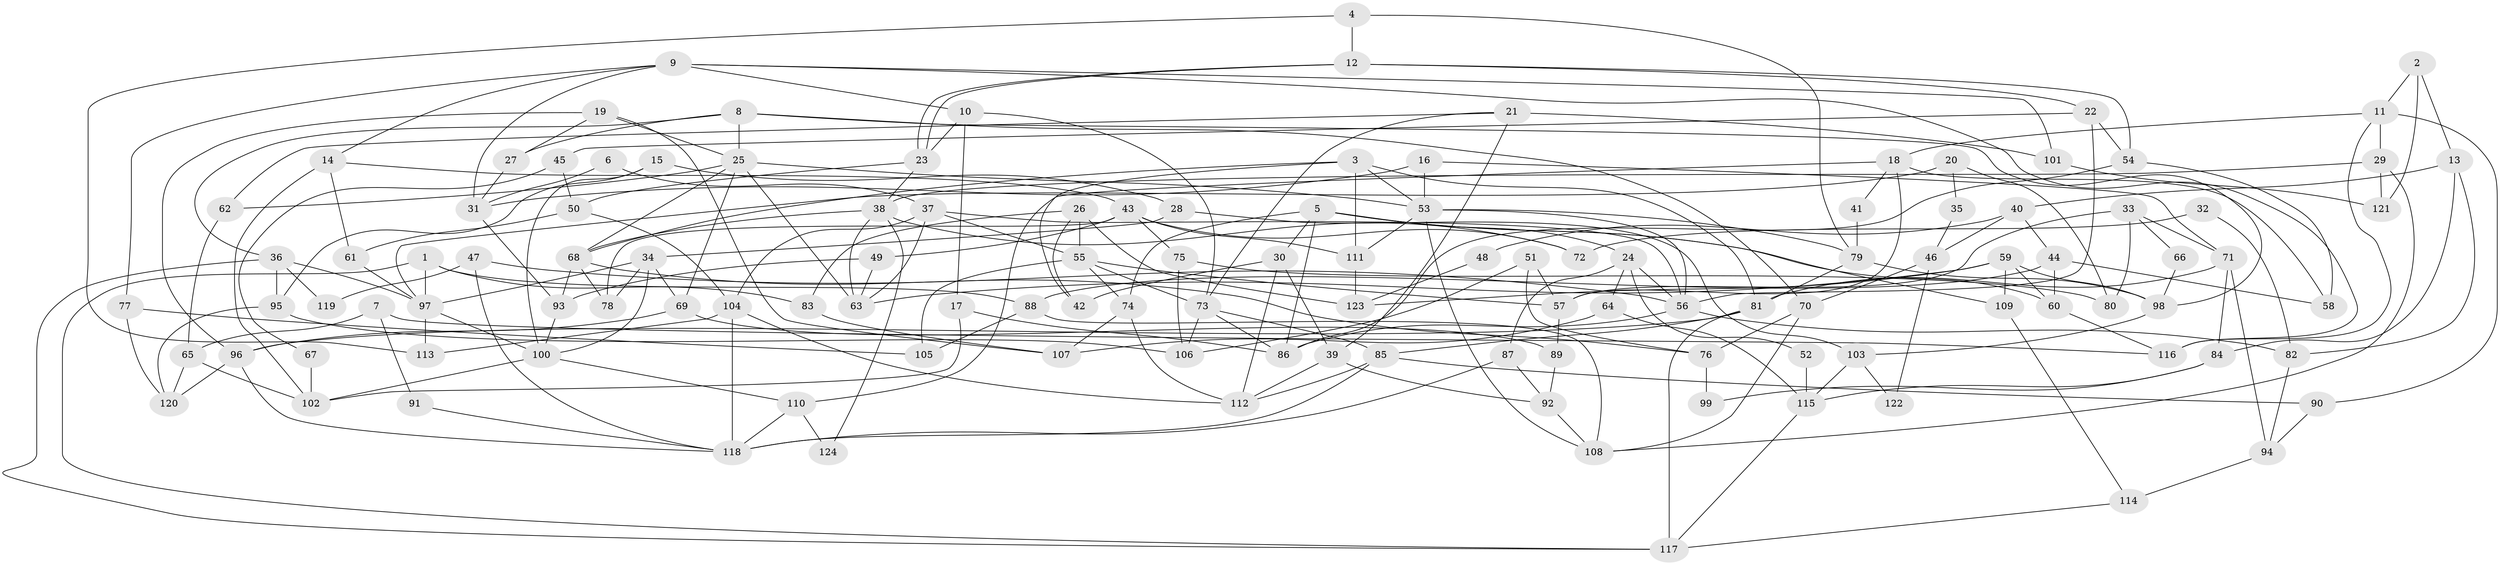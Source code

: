 // Generated by graph-tools (version 1.1) at 2025/02/03/09/25 03:02:08]
// undirected, 124 vertices, 248 edges
graph export_dot {
graph [start="1"]
  node [color=gray90,style=filled];
  1;
  2;
  3;
  4;
  5;
  6;
  7;
  8;
  9;
  10;
  11;
  12;
  13;
  14;
  15;
  16;
  17;
  18;
  19;
  20;
  21;
  22;
  23;
  24;
  25;
  26;
  27;
  28;
  29;
  30;
  31;
  32;
  33;
  34;
  35;
  36;
  37;
  38;
  39;
  40;
  41;
  42;
  43;
  44;
  45;
  46;
  47;
  48;
  49;
  50;
  51;
  52;
  53;
  54;
  55;
  56;
  57;
  58;
  59;
  60;
  61;
  62;
  63;
  64;
  65;
  66;
  67;
  68;
  69;
  70;
  71;
  72;
  73;
  74;
  75;
  76;
  77;
  78;
  79;
  80;
  81;
  82;
  83;
  84;
  85;
  86;
  87;
  88;
  89;
  90;
  91;
  92;
  93;
  94;
  95;
  96;
  97;
  98;
  99;
  100;
  101;
  102;
  103;
  104;
  105;
  106;
  107;
  108;
  109;
  110;
  111;
  112;
  113;
  114;
  115;
  116;
  117;
  118;
  119;
  120;
  121;
  122;
  123;
  124;
  1 -- 97;
  1 -- 83;
  1 -- 88;
  1 -- 117;
  2 -- 11;
  2 -- 121;
  2 -- 13;
  3 -- 81;
  3 -- 68;
  3 -- 42;
  3 -- 53;
  3 -- 111;
  4 -- 79;
  4 -- 113;
  4 -- 12;
  5 -- 74;
  5 -- 86;
  5 -- 24;
  5 -- 30;
  5 -- 60;
  5 -- 109;
  6 -- 37;
  6 -- 31;
  7 -- 116;
  7 -- 65;
  7 -- 91;
  8 -- 98;
  8 -- 36;
  8 -- 25;
  8 -- 27;
  8 -- 70;
  9 -- 14;
  9 -- 10;
  9 -- 31;
  9 -- 77;
  9 -- 101;
  9 -- 116;
  10 -- 73;
  10 -- 17;
  10 -- 23;
  11 -- 116;
  11 -- 29;
  11 -- 18;
  11 -- 90;
  12 -- 23;
  12 -- 23;
  12 -- 22;
  12 -- 54;
  13 -- 82;
  13 -- 40;
  13 -- 84;
  14 -- 61;
  14 -- 43;
  14 -- 102;
  15 -- 100;
  15 -- 95;
  15 -- 28;
  16 -- 53;
  16 -- 31;
  16 -- 71;
  17 -- 86;
  17 -- 102;
  18 -- 110;
  18 -- 41;
  18 -- 57;
  18 -- 58;
  19 -- 107;
  19 -- 25;
  19 -- 27;
  19 -- 96;
  20 -- 97;
  20 -- 80;
  20 -- 35;
  21 -- 73;
  21 -- 39;
  21 -- 62;
  21 -- 101;
  22 -- 54;
  22 -- 45;
  22 -- 56;
  23 -- 38;
  23 -- 50;
  24 -- 56;
  24 -- 52;
  24 -- 64;
  24 -- 87;
  25 -- 69;
  25 -- 53;
  25 -- 62;
  25 -- 63;
  25 -- 68;
  26 -- 55;
  26 -- 42;
  26 -- 83;
  26 -- 123;
  27 -- 31;
  28 -- 34;
  28 -- 103;
  29 -- 108;
  29 -- 38;
  29 -- 121;
  30 -- 39;
  30 -- 42;
  30 -- 112;
  31 -- 93;
  32 -- 72;
  32 -- 82;
  33 -- 57;
  33 -- 71;
  33 -- 66;
  33 -- 80;
  34 -- 100;
  34 -- 78;
  34 -- 69;
  34 -- 97;
  35 -- 46;
  36 -- 117;
  36 -- 97;
  36 -- 95;
  36 -- 119;
  37 -- 63;
  37 -- 56;
  37 -- 55;
  37 -- 104;
  38 -- 63;
  38 -- 68;
  38 -- 72;
  38 -- 124;
  39 -- 92;
  39 -- 112;
  40 -- 44;
  40 -- 46;
  40 -- 48;
  41 -- 79;
  43 -- 111;
  43 -- 49;
  43 -- 72;
  43 -- 75;
  43 -- 78;
  44 -- 58;
  44 -- 88;
  44 -- 60;
  45 -- 50;
  45 -- 67;
  46 -- 70;
  46 -- 122;
  47 -- 56;
  47 -- 118;
  47 -- 119;
  48 -- 123;
  49 -- 93;
  49 -- 63;
  50 -- 104;
  50 -- 61;
  51 -- 57;
  51 -- 76;
  51 -- 106;
  52 -- 115;
  53 -- 56;
  53 -- 79;
  53 -- 108;
  53 -- 111;
  54 -- 86;
  54 -- 58;
  55 -- 57;
  55 -- 73;
  55 -- 74;
  55 -- 105;
  56 -- 82;
  56 -- 86;
  57 -- 89;
  59 -- 60;
  59 -- 123;
  59 -- 63;
  59 -- 98;
  59 -- 109;
  60 -- 116;
  61 -- 97;
  62 -- 65;
  64 -- 115;
  64 -- 107;
  65 -- 120;
  65 -- 102;
  66 -- 98;
  67 -- 102;
  68 -- 76;
  68 -- 78;
  68 -- 93;
  69 -- 96;
  69 -- 89;
  70 -- 108;
  70 -- 76;
  71 -- 81;
  71 -- 84;
  71 -- 94;
  73 -- 85;
  73 -- 86;
  73 -- 106;
  74 -- 112;
  74 -- 107;
  75 -- 106;
  75 -- 80;
  76 -- 99;
  77 -- 120;
  77 -- 105;
  79 -- 98;
  79 -- 81;
  81 -- 117;
  81 -- 85;
  81 -- 96;
  82 -- 94;
  83 -- 107;
  84 -- 99;
  84 -- 115;
  85 -- 112;
  85 -- 90;
  85 -- 118;
  87 -- 118;
  87 -- 92;
  88 -- 105;
  88 -- 108;
  89 -- 92;
  90 -- 94;
  91 -- 118;
  92 -- 108;
  93 -- 100;
  94 -- 114;
  95 -- 106;
  95 -- 120;
  96 -- 118;
  96 -- 120;
  97 -- 100;
  97 -- 113;
  98 -- 103;
  100 -- 102;
  100 -- 110;
  101 -- 121;
  103 -- 115;
  103 -- 122;
  104 -- 118;
  104 -- 112;
  104 -- 113;
  109 -- 114;
  110 -- 118;
  110 -- 124;
  111 -- 123;
  114 -- 117;
  115 -- 117;
}
